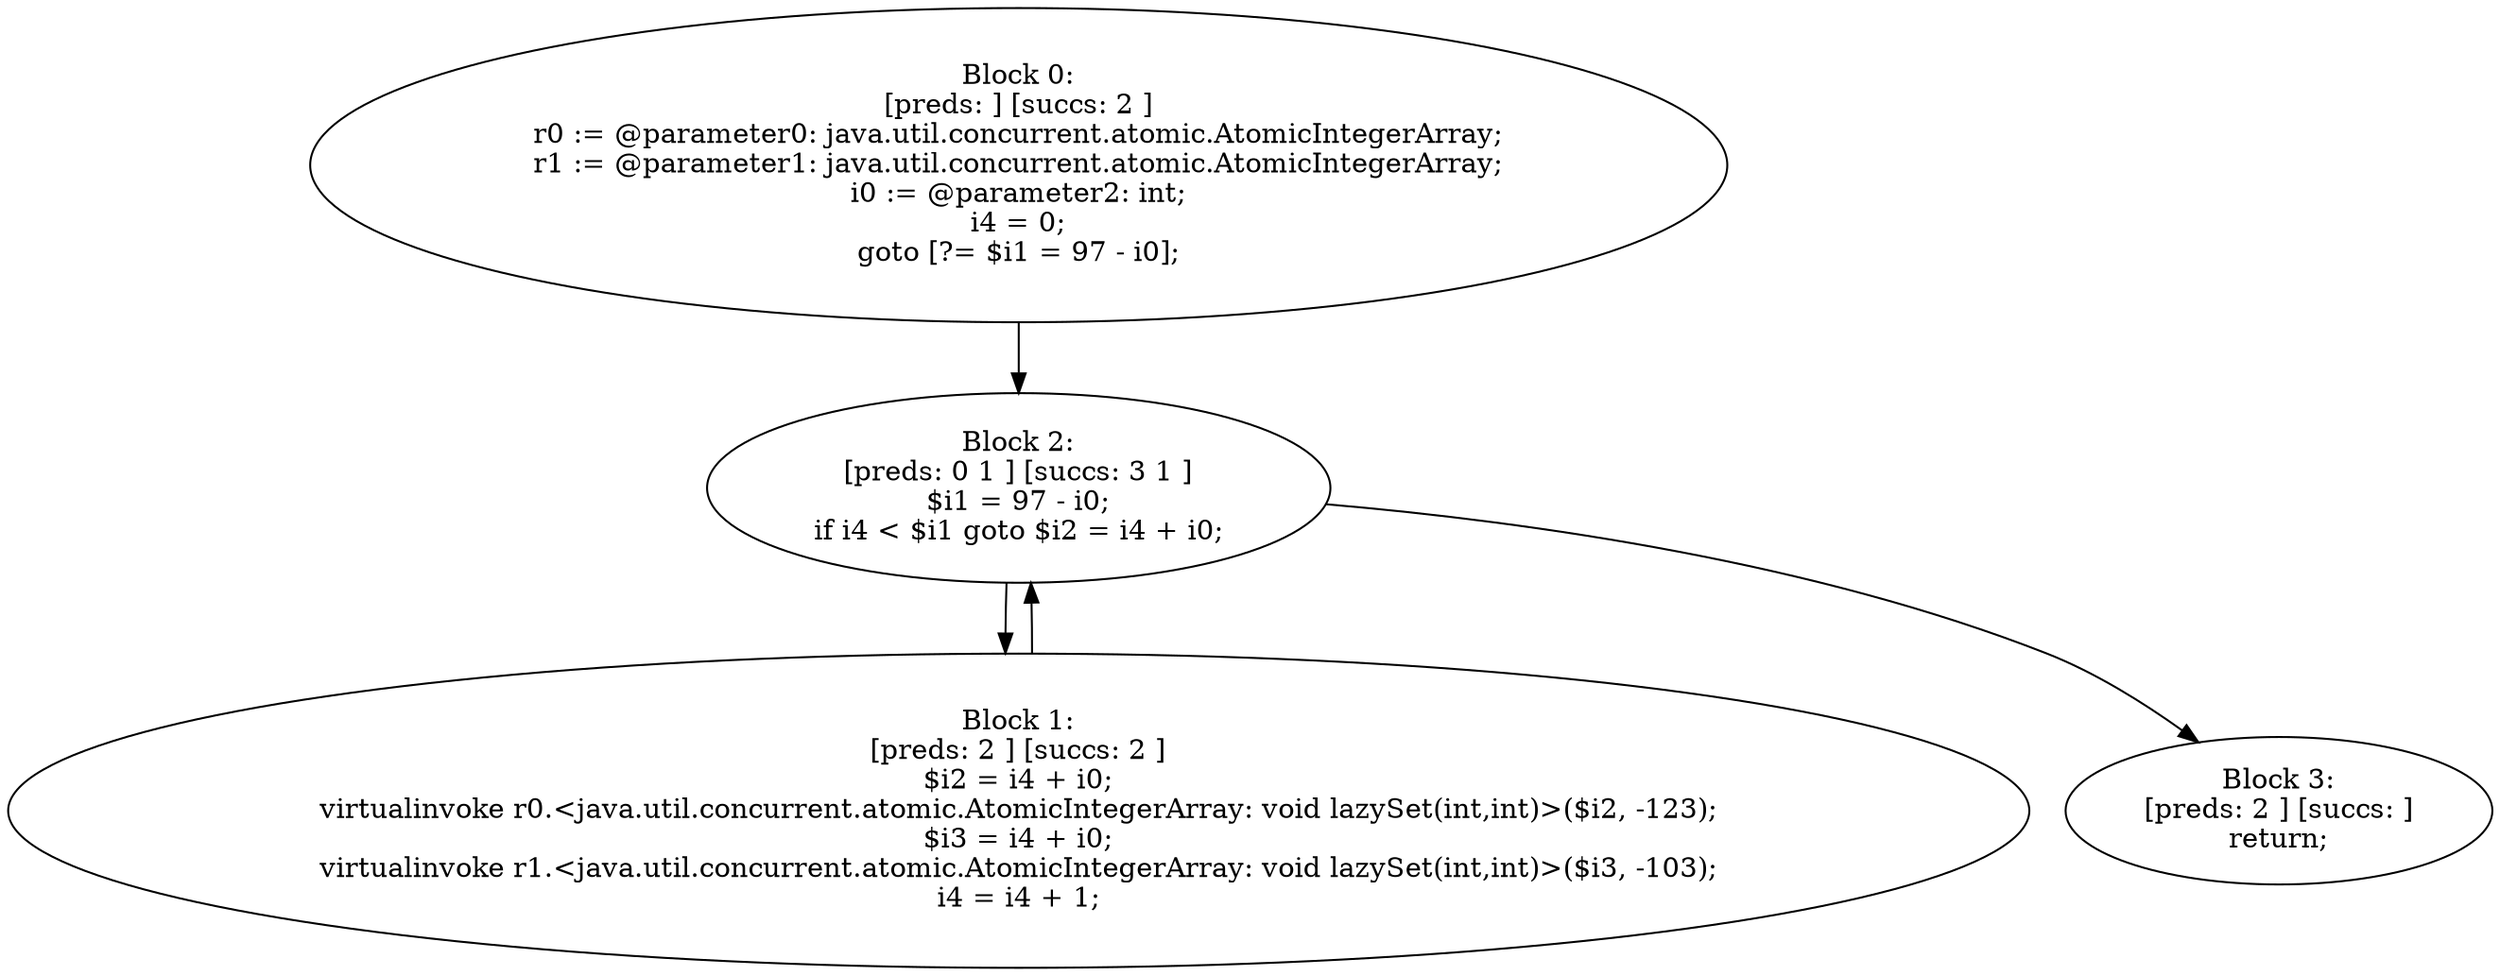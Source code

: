 digraph "unitGraph" {
    "Block 0:
[preds: ] [succs: 2 ]
r0 := @parameter0: java.util.concurrent.atomic.AtomicIntegerArray;
r1 := @parameter1: java.util.concurrent.atomic.AtomicIntegerArray;
i0 := @parameter2: int;
i4 = 0;
goto [?= $i1 = 97 - i0];
"
    "Block 1:
[preds: 2 ] [succs: 2 ]
$i2 = i4 + i0;
virtualinvoke r0.<java.util.concurrent.atomic.AtomicIntegerArray: void lazySet(int,int)>($i2, -123);
$i3 = i4 + i0;
virtualinvoke r1.<java.util.concurrent.atomic.AtomicIntegerArray: void lazySet(int,int)>($i3, -103);
i4 = i4 + 1;
"
    "Block 2:
[preds: 0 1 ] [succs: 3 1 ]
$i1 = 97 - i0;
if i4 < $i1 goto $i2 = i4 + i0;
"
    "Block 3:
[preds: 2 ] [succs: ]
return;
"
    "Block 0:
[preds: ] [succs: 2 ]
r0 := @parameter0: java.util.concurrent.atomic.AtomicIntegerArray;
r1 := @parameter1: java.util.concurrent.atomic.AtomicIntegerArray;
i0 := @parameter2: int;
i4 = 0;
goto [?= $i1 = 97 - i0];
"->"Block 2:
[preds: 0 1 ] [succs: 3 1 ]
$i1 = 97 - i0;
if i4 < $i1 goto $i2 = i4 + i0;
";
    "Block 1:
[preds: 2 ] [succs: 2 ]
$i2 = i4 + i0;
virtualinvoke r0.<java.util.concurrent.atomic.AtomicIntegerArray: void lazySet(int,int)>($i2, -123);
$i3 = i4 + i0;
virtualinvoke r1.<java.util.concurrent.atomic.AtomicIntegerArray: void lazySet(int,int)>($i3, -103);
i4 = i4 + 1;
"->"Block 2:
[preds: 0 1 ] [succs: 3 1 ]
$i1 = 97 - i0;
if i4 < $i1 goto $i2 = i4 + i0;
";
    "Block 2:
[preds: 0 1 ] [succs: 3 1 ]
$i1 = 97 - i0;
if i4 < $i1 goto $i2 = i4 + i0;
"->"Block 3:
[preds: 2 ] [succs: ]
return;
";
    "Block 2:
[preds: 0 1 ] [succs: 3 1 ]
$i1 = 97 - i0;
if i4 < $i1 goto $i2 = i4 + i0;
"->"Block 1:
[preds: 2 ] [succs: 2 ]
$i2 = i4 + i0;
virtualinvoke r0.<java.util.concurrent.atomic.AtomicIntegerArray: void lazySet(int,int)>($i2, -123);
$i3 = i4 + i0;
virtualinvoke r1.<java.util.concurrent.atomic.AtomicIntegerArray: void lazySet(int,int)>($i3, -103);
i4 = i4 + 1;
";
}
